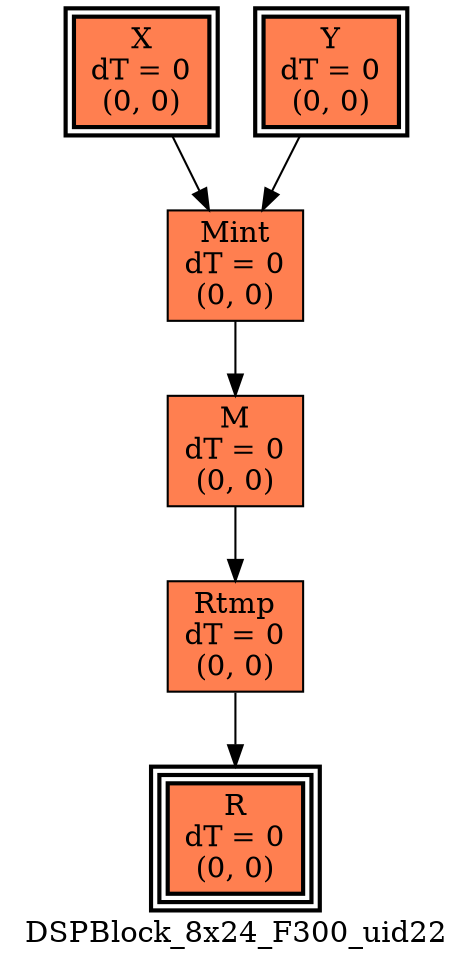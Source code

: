 digraph DSPBlock_8x24_F300_uid22
{
	//graph drawing options
	label=DSPBlock_8x24_F300_uid22;
	labelloc=bottom;
	labeljust=right;
	ratio=auto;
	nodesep=0.25;
	ranksep=0.5;

	//input/output signals of operator DSPBlock_8x24_F300_uid22
	X__DSPBlock_8x24_F300_uid22 [ label="X\ndT = 0\n(0, 0)", shape=box, color=black, style="bold, filled", fillcolor=coral, peripheries=2 ];
	Y__DSPBlock_8x24_F300_uid22 [ label="Y\ndT = 0\n(0, 0)", shape=box, color=black, style="bold, filled", fillcolor=coral, peripheries=2 ];
	R__DSPBlock_8x24_F300_uid22 [ label="R\ndT = 0\n(0, 0)", shape=box, color=black, style="bold, filled", fillcolor=coral, peripheries=3 ];
	{rank=same X__DSPBlock_8x24_F300_uid22, Y__DSPBlock_8x24_F300_uid22};
	{rank=same R__DSPBlock_8x24_F300_uid22};
	//internal signals of operator DSPBlock_8x24_F300_uid22
	Mint__DSPBlock_8x24_F300_uid22 [ label="Mint\ndT = 0\n(0, 0)", shape=box, color=black, style=filled, fillcolor=coral, peripheries=1 ];
	M__DSPBlock_8x24_F300_uid22 [ label="M\ndT = 0\n(0, 0)", shape=box, color=black, style=filled, fillcolor=coral, peripheries=1 ];
	Rtmp__DSPBlock_8x24_F300_uid22 [ label="Rtmp\ndT = 0\n(0, 0)", shape=box, color=black, style=filled, fillcolor=coral, peripheries=1 ];

	//subcomponents of operator DSPBlock_8x24_F300_uid22

	//input and internal signal connections of operator DSPBlock_8x24_F300_uid22
	X__DSPBlock_8x24_F300_uid22 -> Mint__DSPBlock_8x24_F300_uid22 [ arrowhead=normal, arrowsize=1.0, arrowtail=normal, color=black, dir=forward  ];
	Y__DSPBlock_8x24_F300_uid22 -> Mint__DSPBlock_8x24_F300_uid22 [ arrowhead=normal, arrowsize=1.0, arrowtail=normal, color=black, dir=forward  ];
	Mint__DSPBlock_8x24_F300_uid22 -> M__DSPBlock_8x24_F300_uid22 [ arrowhead=normal, arrowsize=1.0, arrowtail=normal, color=black, dir=forward  ];
	M__DSPBlock_8x24_F300_uid22 -> Rtmp__DSPBlock_8x24_F300_uid22 [ arrowhead=normal, arrowsize=1.0, arrowtail=normal, color=black, dir=forward  ];
	Rtmp__DSPBlock_8x24_F300_uid22 -> R__DSPBlock_8x24_F300_uid22 [ arrowhead=normal, arrowsize=1.0, arrowtail=normal, color=black, dir=forward  ];
}

